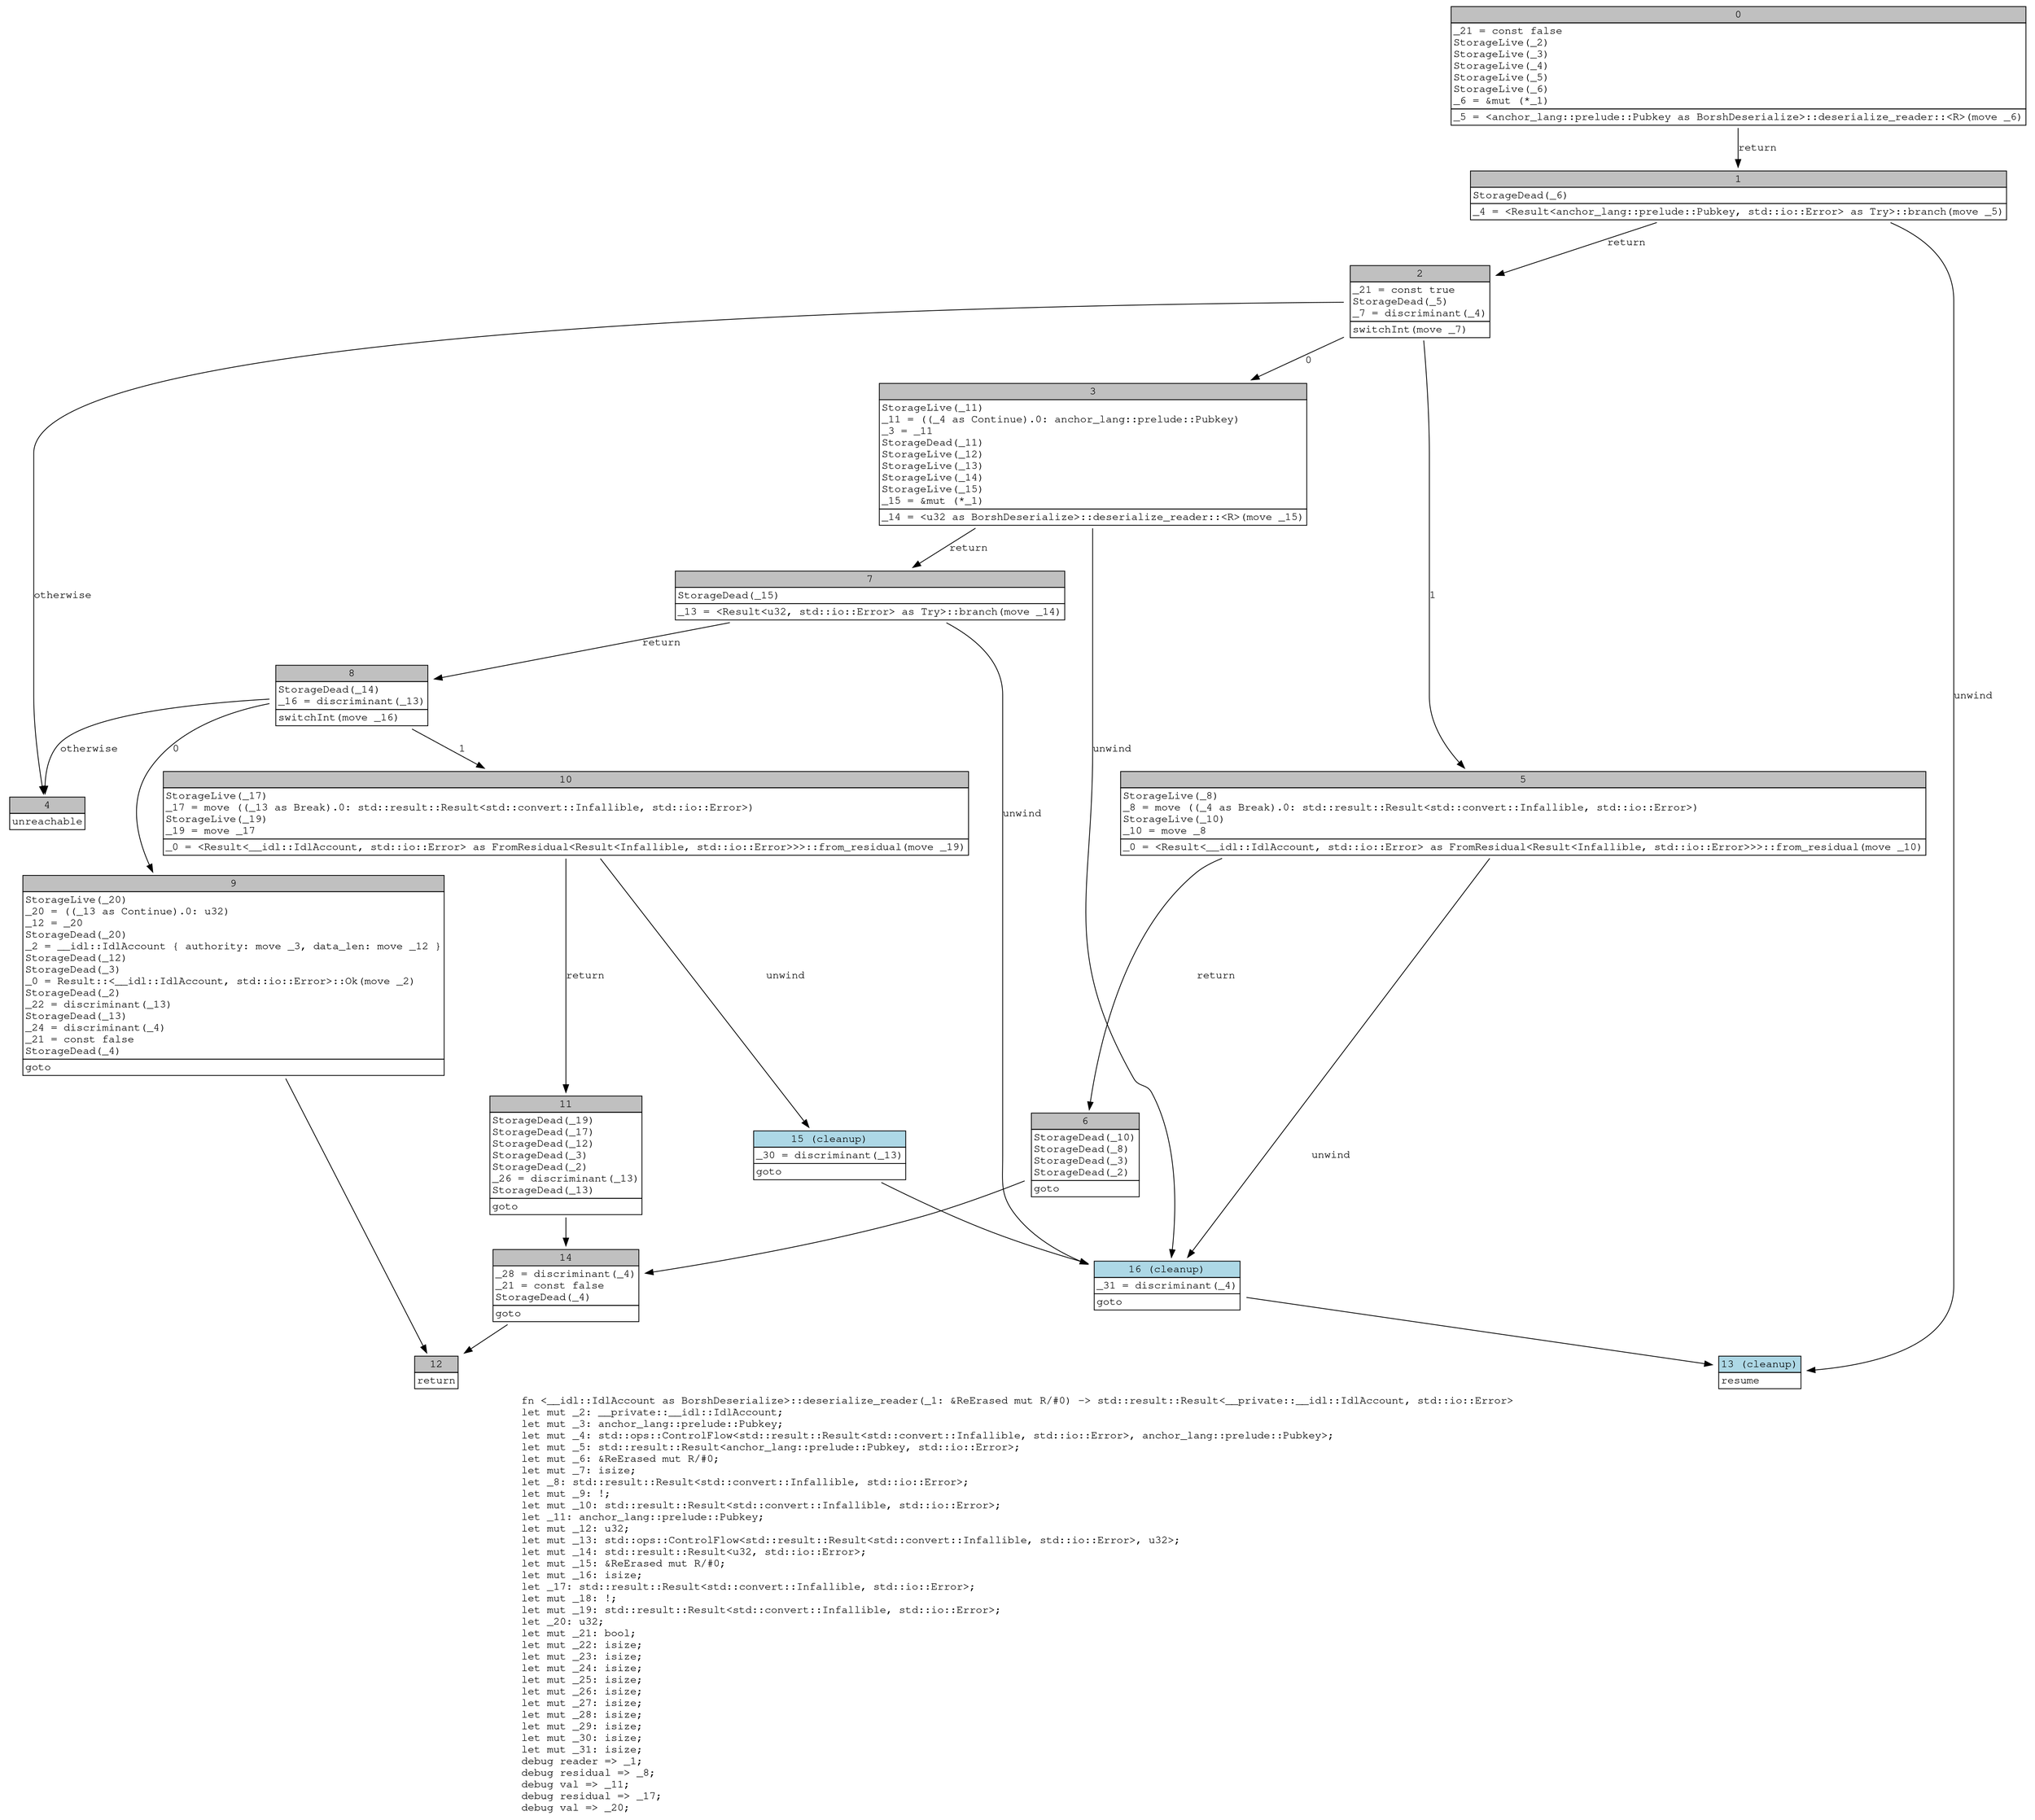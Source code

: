 digraph Mir_0_586 {
    graph [fontname="Courier, monospace"];
    node [fontname="Courier, monospace"];
    edge [fontname="Courier, monospace"];
    label=<fn &lt;__idl::IdlAccount as BorshDeserialize&gt;::deserialize_reader(_1: &amp;ReErased mut R/#0) -&gt; std::result::Result&lt;__private::__idl::IdlAccount, std::io::Error&gt;<br align="left"/>let mut _2: __private::__idl::IdlAccount;<br align="left"/>let mut _3: anchor_lang::prelude::Pubkey;<br align="left"/>let mut _4: std::ops::ControlFlow&lt;std::result::Result&lt;std::convert::Infallible, std::io::Error&gt;, anchor_lang::prelude::Pubkey&gt;;<br align="left"/>let mut _5: std::result::Result&lt;anchor_lang::prelude::Pubkey, std::io::Error&gt;;<br align="left"/>let mut _6: &amp;ReErased mut R/#0;<br align="left"/>let mut _7: isize;<br align="left"/>let _8: std::result::Result&lt;std::convert::Infallible, std::io::Error&gt;;<br align="left"/>let mut _9: !;<br align="left"/>let mut _10: std::result::Result&lt;std::convert::Infallible, std::io::Error&gt;;<br align="left"/>let _11: anchor_lang::prelude::Pubkey;<br align="left"/>let mut _12: u32;<br align="left"/>let mut _13: std::ops::ControlFlow&lt;std::result::Result&lt;std::convert::Infallible, std::io::Error&gt;, u32&gt;;<br align="left"/>let mut _14: std::result::Result&lt;u32, std::io::Error&gt;;<br align="left"/>let mut _15: &amp;ReErased mut R/#0;<br align="left"/>let mut _16: isize;<br align="left"/>let _17: std::result::Result&lt;std::convert::Infallible, std::io::Error&gt;;<br align="left"/>let mut _18: !;<br align="left"/>let mut _19: std::result::Result&lt;std::convert::Infallible, std::io::Error&gt;;<br align="left"/>let _20: u32;<br align="left"/>let mut _21: bool;<br align="left"/>let mut _22: isize;<br align="left"/>let mut _23: isize;<br align="left"/>let mut _24: isize;<br align="left"/>let mut _25: isize;<br align="left"/>let mut _26: isize;<br align="left"/>let mut _27: isize;<br align="left"/>let mut _28: isize;<br align="left"/>let mut _29: isize;<br align="left"/>let mut _30: isize;<br align="left"/>let mut _31: isize;<br align="left"/>debug reader =&gt; _1;<br align="left"/>debug residual =&gt; _8;<br align="left"/>debug val =&gt; _11;<br align="left"/>debug residual =&gt; _17;<br align="left"/>debug val =&gt; _20;<br align="left"/>>;
    bb0__0_586 [shape="none", label=<<table border="0" cellborder="1" cellspacing="0"><tr><td bgcolor="gray" align="center" colspan="1">0</td></tr><tr><td align="left" balign="left">_21 = const false<br/>StorageLive(_2)<br/>StorageLive(_3)<br/>StorageLive(_4)<br/>StorageLive(_5)<br/>StorageLive(_6)<br/>_6 = &amp;mut (*_1)<br/></td></tr><tr><td align="left">_5 = &lt;anchor_lang::prelude::Pubkey as BorshDeserialize&gt;::deserialize_reader::&lt;R&gt;(move _6)</td></tr></table>>];
    bb1__0_586 [shape="none", label=<<table border="0" cellborder="1" cellspacing="0"><tr><td bgcolor="gray" align="center" colspan="1">1</td></tr><tr><td align="left" balign="left">StorageDead(_6)<br/></td></tr><tr><td align="left">_4 = &lt;Result&lt;anchor_lang::prelude::Pubkey, std::io::Error&gt; as Try&gt;::branch(move _5)</td></tr></table>>];
    bb2__0_586 [shape="none", label=<<table border="0" cellborder="1" cellspacing="0"><tr><td bgcolor="gray" align="center" colspan="1">2</td></tr><tr><td align="left" balign="left">_21 = const true<br/>StorageDead(_5)<br/>_7 = discriminant(_4)<br/></td></tr><tr><td align="left">switchInt(move _7)</td></tr></table>>];
    bb3__0_586 [shape="none", label=<<table border="0" cellborder="1" cellspacing="0"><tr><td bgcolor="gray" align="center" colspan="1">3</td></tr><tr><td align="left" balign="left">StorageLive(_11)<br/>_11 = ((_4 as Continue).0: anchor_lang::prelude::Pubkey)<br/>_3 = _11<br/>StorageDead(_11)<br/>StorageLive(_12)<br/>StorageLive(_13)<br/>StorageLive(_14)<br/>StorageLive(_15)<br/>_15 = &amp;mut (*_1)<br/></td></tr><tr><td align="left">_14 = &lt;u32 as BorshDeserialize&gt;::deserialize_reader::&lt;R&gt;(move _15)</td></tr></table>>];
    bb4__0_586 [shape="none", label=<<table border="0" cellborder="1" cellspacing="0"><tr><td bgcolor="gray" align="center" colspan="1">4</td></tr><tr><td align="left">unreachable</td></tr></table>>];
    bb5__0_586 [shape="none", label=<<table border="0" cellborder="1" cellspacing="0"><tr><td bgcolor="gray" align="center" colspan="1">5</td></tr><tr><td align="left" balign="left">StorageLive(_8)<br/>_8 = move ((_4 as Break).0: std::result::Result&lt;std::convert::Infallible, std::io::Error&gt;)<br/>StorageLive(_10)<br/>_10 = move _8<br/></td></tr><tr><td align="left">_0 = &lt;Result&lt;__idl::IdlAccount, std::io::Error&gt; as FromResidual&lt;Result&lt;Infallible, std::io::Error&gt;&gt;&gt;::from_residual(move _10)</td></tr></table>>];
    bb6__0_586 [shape="none", label=<<table border="0" cellborder="1" cellspacing="0"><tr><td bgcolor="gray" align="center" colspan="1">6</td></tr><tr><td align="left" balign="left">StorageDead(_10)<br/>StorageDead(_8)<br/>StorageDead(_3)<br/>StorageDead(_2)<br/></td></tr><tr><td align="left">goto</td></tr></table>>];
    bb7__0_586 [shape="none", label=<<table border="0" cellborder="1" cellspacing="0"><tr><td bgcolor="gray" align="center" colspan="1">7</td></tr><tr><td align="left" balign="left">StorageDead(_15)<br/></td></tr><tr><td align="left">_13 = &lt;Result&lt;u32, std::io::Error&gt; as Try&gt;::branch(move _14)</td></tr></table>>];
    bb8__0_586 [shape="none", label=<<table border="0" cellborder="1" cellspacing="0"><tr><td bgcolor="gray" align="center" colspan="1">8</td></tr><tr><td align="left" balign="left">StorageDead(_14)<br/>_16 = discriminant(_13)<br/></td></tr><tr><td align="left">switchInt(move _16)</td></tr></table>>];
    bb9__0_586 [shape="none", label=<<table border="0" cellborder="1" cellspacing="0"><tr><td bgcolor="gray" align="center" colspan="1">9</td></tr><tr><td align="left" balign="left">StorageLive(_20)<br/>_20 = ((_13 as Continue).0: u32)<br/>_12 = _20<br/>StorageDead(_20)<br/>_2 = __idl::IdlAccount { authority: move _3, data_len: move _12 }<br/>StorageDead(_12)<br/>StorageDead(_3)<br/>_0 = Result::&lt;__idl::IdlAccount, std::io::Error&gt;::Ok(move _2)<br/>StorageDead(_2)<br/>_22 = discriminant(_13)<br/>StorageDead(_13)<br/>_24 = discriminant(_4)<br/>_21 = const false<br/>StorageDead(_4)<br/></td></tr><tr><td align="left">goto</td></tr></table>>];
    bb10__0_586 [shape="none", label=<<table border="0" cellborder="1" cellspacing="0"><tr><td bgcolor="gray" align="center" colspan="1">10</td></tr><tr><td align="left" balign="left">StorageLive(_17)<br/>_17 = move ((_13 as Break).0: std::result::Result&lt;std::convert::Infallible, std::io::Error&gt;)<br/>StorageLive(_19)<br/>_19 = move _17<br/></td></tr><tr><td align="left">_0 = &lt;Result&lt;__idl::IdlAccount, std::io::Error&gt; as FromResidual&lt;Result&lt;Infallible, std::io::Error&gt;&gt;&gt;::from_residual(move _19)</td></tr></table>>];
    bb11__0_586 [shape="none", label=<<table border="0" cellborder="1" cellspacing="0"><tr><td bgcolor="gray" align="center" colspan="1">11</td></tr><tr><td align="left" balign="left">StorageDead(_19)<br/>StorageDead(_17)<br/>StorageDead(_12)<br/>StorageDead(_3)<br/>StorageDead(_2)<br/>_26 = discriminant(_13)<br/>StorageDead(_13)<br/></td></tr><tr><td align="left">goto</td></tr></table>>];
    bb12__0_586 [shape="none", label=<<table border="0" cellborder="1" cellspacing="0"><tr><td bgcolor="gray" align="center" colspan="1">12</td></tr><tr><td align="left">return</td></tr></table>>];
    bb13__0_586 [shape="none", label=<<table border="0" cellborder="1" cellspacing="0"><tr><td bgcolor="lightblue" align="center" colspan="1">13 (cleanup)</td></tr><tr><td align="left">resume</td></tr></table>>];
    bb14__0_586 [shape="none", label=<<table border="0" cellborder="1" cellspacing="0"><tr><td bgcolor="gray" align="center" colspan="1">14</td></tr><tr><td align="left" balign="left">_28 = discriminant(_4)<br/>_21 = const false<br/>StorageDead(_4)<br/></td></tr><tr><td align="left">goto</td></tr></table>>];
    bb15__0_586 [shape="none", label=<<table border="0" cellborder="1" cellspacing="0"><tr><td bgcolor="lightblue" align="center" colspan="1">15 (cleanup)</td></tr><tr><td align="left" balign="left">_30 = discriminant(_13)<br/></td></tr><tr><td align="left">goto</td></tr></table>>];
    bb16__0_586 [shape="none", label=<<table border="0" cellborder="1" cellspacing="0"><tr><td bgcolor="lightblue" align="center" colspan="1">16 (cleanup)</td></tr><tr><td align="left" balign="left">_31 = discriminant(_4)<br/></td></tr><tr><td align="left">goto</td></tr></table>>];
    bb0__0_586 -> bb1__0_586 [label="return"];
    bb1__0_586 -> bb2__0_586 [label="return"];
    bb1__0_586 -> bb13__0_586 [label="unwind"];
    bb2__0_586 -> bb3__0_586 [label="0"];
    bb2__0_586 -> bb5__0_586 [label="1"];
    bb2__0_586 -> bb4__0_586 [label="otherwise"];
    bb3__0_586 -> bb7__0_586 [label="return"];
    bb3__0_586 -> bb16__0_586 [label="unwind"];
    bb5__0_586 -> bb6__0_586 [label="return"];
    bb5__0_586 -> bb16__0_586 [label="unwind"];
    bb6__0_586 -> bb14__0_586 [label=""];
    bb7__0_586 -> bb8__0_586 [label="return"];
    bb7__0_586 -> bb16__0_586 [label="unwind"];
    bb8__0_586 -> bb9__0_586 [label="0"];
    bb8__0_586 -> bb10__0_586 [label="1"];
    bb8__0_586 -> bb4__0_586 [label="otherwise"];
    bb9__0_586 -> bb12__0_586 [label=""];
    bb10__0_586 -> bb11__0_586 [label="return"];
    bb10__0_586 -> bb15__0_586 [label="unwind"];
    bb11__0_586 -> bb14__0_586 [label=""];
    bb14__0_586 -> bb12__0_586 [label=""];
    bb15__0_586 -> bb16__0_586 [label=""];
    bb16__0_586 -> bb13__0_586 [label=""];
}
